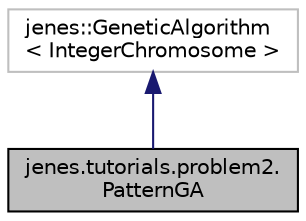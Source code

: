 digraph "jenes.tutorials.problem2.PatternGA"
{
  edge [fontname="Helvetica",fontsize="10",labelfontname="Helvetica",labelfontsize="10"];
  node [fontname="Helvetica",fontsize="10",shape=record];
  Node1 [label="jenes.tutorials.problem2.\lPatternGA",height=0.2,width=0.4,color="black", fillcolor="grey75", style="filled" fontcolor="black"];
  Node2 -> Node1 [dir="back",color="midnightblue",fontsize="10",style="solid"];
  Node2 [label="jenes::GeneticAlgorithm\l\< IntegerChromosome \>",height=0.2,width=0.4,color="grey75", fillcolor="white", style="filled"];
}
